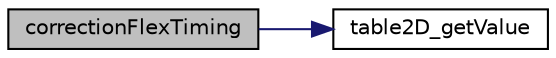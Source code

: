 digraph "correctionFlexTiming"
{
 // LATEX_PDF_SIZE
  edge [fontname="Helvetica",fontsize="10",labelfontname="Helvetica",labelfontsize="10"];
  node [fontname="Helvetica",fontsize="10",shape=record];
  rankdir="LR";
  Node33 [label="correctionFlexTiming",height=0.2,width=0.4,color="black", fillcolor="grey75", style="filled", fontcolor="black",tooltip=" "];
  Node33 -> Node34 [color="midnightblue",fontsize="10",style="solid",fontname="Helvetica"];
  Node34 [label="table2D_getValue",height=0.2,width=0.4,color="black", fillcolor="white", style="filled",URL="$table_8h.html#a462f96f099a0c20647d0a29e96e2e80c",tooltip=" "];
}
